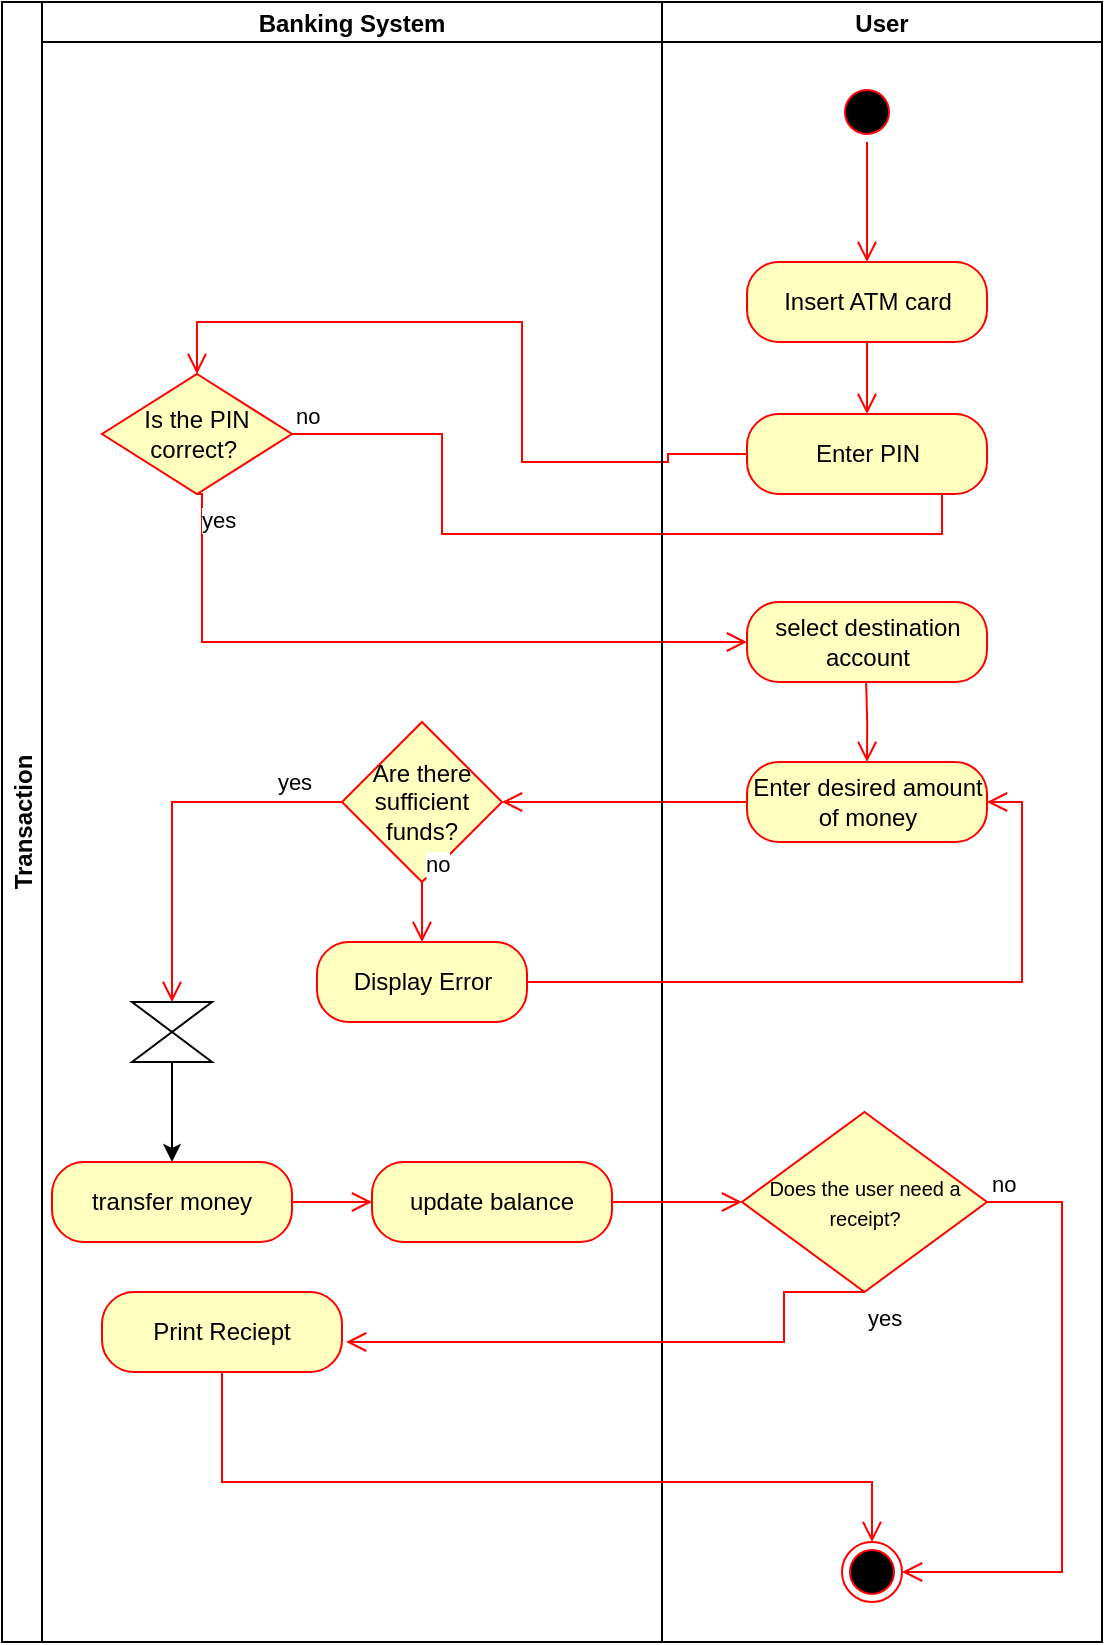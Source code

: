 <mxfile version="24.3.1" type="github">
  <diagram name="Page-1" id="0xEGlJvhAFHPblCupgJv">
    <mxGraphModel dx="2413" dy="1895" grid="1" gridSize="10" guides="1" tooltips="1" connect="1" arrows="1" fold="1" page="1" pageScale="1" pageWidth="850" pageHeight="1100" math="0" shadow="0">
      <root>
        <mxCell id="0" />
        <mxCell id="1" parent="0" />
        <mxCell id="W4o_OMUIAl7zwOc1OcBB-66" value="Transaction" style="swimlane;childLayout=stackLayout;resizeParent=1;resizeParentMax=0;startSize=20;horizontal=0;horizontalStack=1;" parent="1" vertex="1">
          <mxGeometry x="-670" y="-110" width="550" height="820" as="geometry" />
        </mxCell>
        <mxCell id="W4o_OMUIAl7zwOc1OcBB-38" value="" style="edgeStyle=orthogonalEdgeStyle;html=1;verticalAlign=bottom;endArrow=open;endSize=8;strokeColor=#ff0000;rounded=0;entryX=0.5;entryY=0;entryDx=0;entryDy=0;exitX=0;exitY=0.5;exitDx=0;exitDy=0;" parent="W4o_OMUIAl7zwOc1OcBB-66" source="W4o_OMUIAl7zwOc1OcBB-37" target="W4o_OMUIAl7zwOc1OcBB-39" edge="1">
          <mxGeometry relative="1" as="geometry">
            <mxPoint x="432.5" y="286" as="targetPoint" />
            <mxPoint x="450" y="230" as="sourcePoint" />
            <Array as="points">
              <mxPoint x="333" y="230" />
              <mxPoint x="260" y="230" />
              <mxPoint x="260" y="160" />
              <mxPoint x="97" y="160" />
            </Array>
          </mxGeometry>
        </mxCell>
        <mxCell id="W4o_OMUIAl7zwOc1OcBB-40" value="no" style="edgeStyle=orthogonalEdgeStyle;html=1;align=left;verticalAlign=bottom;endArrow=open;endSize=8;strokeColor=#ff0000;rounded=0;entryX=1;entryY=0.5;entryDx=0;entryDy=0;exitX=1;exitY=0.5;exitDx=0;exitDy=0;" parent="W4o_OMUIAl7zwOc1OcBB-66" source="W4o_OMUIAl7zwOc1OcBB-39" target="W4o_OMUIAl7zwOc1OcBB-37" edge="1">
          <mxGeometry x="-1" relative="1" as="geometry">
            <mxPoint x="577.5" y="226" as="targetPoint" />
            <Array as="points">
              <mxPoint x="220" y="216" />
              <mxPoint x="220" y="266" />
              <mxPoint x="470" y="266" />
              <mxPoint x="470" y="226" />
            </Array>
          </mxGeometry>
        </mxCell>
        <mxCell id="W4o_OMUIAl7zwOc1OcBB-48" value="yes" style="edgeStyle=orthogonalEdgeStyle;html=1;align=left;verticalAlign=top;endArrow=open;endSize=8;strokeColor=#ff0000;rounded=0;exitX=0.5;exitY=1;exitDx=0;exitDy=0;entryX=0;entryY=0.5;entryDx=0;entryDy=0;" parent="W4o_OMUIAl7zwOc1OcBB-66" source="W4o_OMUIAl7zwOc1OcBB-39" target="W4o_OMUIAl7zwOc1OcBB-43" edge="1">
          <mxGeometry x="-1" relative="1" as="geometry">
            <mxPoint x="360" y="320" as="targetPoint" />
            <mxPoint x="217.079" y="296.004" as="sourcePoint" />
            <Array as="points">
              <mxPoint x="100" y="246" />
              <mxPoint x="100" y="320" />
            </Array>
          </mxGeometry>
        </mxCell>
        <mxCell id="W4o_OMUIAl7zwOc1OcBB-68" value="Banking System" style="swimlane;startSize=20;" parent="W4o_OMUIAl7zwOc1OcBB-66" vertex="1">
          <mxGeometry x="20" width="310" height="820" as="geometry" />
        </mxCell>
        <mxCell id="W4o_OMUIAl7zwOc1OcBB-39" value="Is the PIN correct?&amp;nbsp;" style="rhombus;whiteSpace=wrap;html=1;fontColor=#000000;fillColor=#ffffc0;strokeColor=#ff0000;" parent="W4o_OMUIAl7zwOc1OcBB-68" vertex="1">
          <mxGeometry x="30" y="186" width="95" height="60" as="geometry" />
        </mxCell>
        <mxCell id="W4o_OMUIAl7zwOc1OcBB-82" value="Are there sufficient funds?" style="rhombus;whiteSpace=wrap;html=1;fontColor=#000000;fillColor=#ffffc0;strokeColor=#ff0000;" parent="W4o_OMUIAl7zwOc1OcBB-68" vertex="1">
          <mxGeometry x="150" y="360" width="80" height="80" as="geometry" />
        </mxCell>
        <mxCell id="W4o_OMUIAl7zwOc1OcBB-77" value="Display Error" style="rounded=1;whiteSpace=wrap;html=1;arcSize=40;fontColor=#000000;fillColor=#ffffc0;strokeColor=#ff0000;" parent="W4o_OMUIAl7zwOc1OcBB-68" vertex="1">
          <mxGeometry x="137.5" y="470" width="105" height="40" as="geometry" />
        </mxCell>
        <mxCell id="W4o_OMUIAl7zwOc1OcBB-88" value="transfer money" style="rounded=1;whiteSpace=wrap;html=1;arcSize=40;fontColor=#000000;fillColor=#ffffc0;strokeColor=#ff0000;" parent="W4o_OMUIAl7zwOc1OcBB-68" vertex="1">
          <mxGeometry x="5" y="580" width="120" height="40" as="geometry" />
        </mxCell>
        <mxCell id="W4o_OMUIAl7zwOc1OcBB-102" value="" style="edgeStyle=orthogonalEdgeStyle;rounded=0;orthogonalLoop=1;jettySize=auto;html=1;" parent="W4o_OMUIAl7zwOc1OcBB-68" source="W4o_OMUIAl7zwOc1OcBB-97" target="W4o_OMUIAl7zwOc1OcBB-88" edge="1">
          <mxGeometry relative="1" as="geometry" />
        </mxCell>
        <mxCell id="W4o_OMUIAl7zwOc1OcBB-97" value="" style="shape=collate;html=1;" parent="W4o_OMUIAl7zwOc1OcBB-68" vertex="1">
          <mxGeometry x="45" y="500" width="40" height="30" as="geometry" />
        </mxCell>
        <mxCell id="W4o_OMUIAl7zwOc1OcBB-106" value="Print Reciept" style="rounded=1;whiteSpace=wrap;html=1;arcSize=40;fontColor=#000000;fillColor=#ffffc0;strokeColor=#ff0000;" parent="W4o_OMUIAl7zwOc1OcBB-68" vertex="1">
          <mxGeometry x="30" y="645" width="120" height="40" as="geometry" />
        </mxCell>
        <mxCell id="W4o_OMUIAl7zwOc1OcBB-83" value="no" style="edgeStyle=orthogonalEdgeStyle;html=1;align=left;verticalAlign=bottom;endArrow=open;endSize=8;strokeColor=#ff0000;rounded=0;entryX=0.5;entryY=0;entryDx=0;entryDy=0;" parent="W4o_OMUIAl7zwOc1OcBB-68" target="W4o_OMUIAl7zwOc1OcBB-77" edge="1">
          <mxGeometry x="-1" relative="1" as="geometry">
            <mxPoint x="110" y="410" as="targetPoint" />
            <mxPoint x="190" y="440" as="sourcePoint" />
            <Array as="points">
              <mxPoint x="190" y="460" />
              <mxPoint x="190" y="460" />
            </Array>
          </mxGeometry>
        </mxCell>
        <mxCell id="W4o_OMUIAl7zwOc1OcBB-84" value="" style="edgeStyle=orthogonalEdgeStyle;html=1;align=left;verticalAlign=top;endArrow=open;endSize=8;strokeColor=#ff0000;rounded=0;entryX=0.5;entryY=0;entryDx=0;entryDy=0;exitX=0;exitY=0.5;exitDx=0;exitDy=0;" parent="W4o_OMUIAl7zwOc1OcBB-68" source="W4o_OMUIAl7zwOc1OcBB-82" target="W4o_OMUIAl7zwOc1OcBB-97" edge="1">
          <mxGeometry x="-1" relative="1" as="geometry">
            <mxPoint x="80" y="510" as="targetPoint" />
            <Array as="points">
              <mxPoint x="65" y="400" />
            </Array>
            <mxPoint x="40" y="390" as="sourcePoint" />
          </mxGeometry>
        </mxCell>
        <mxCell id="0RHafLPyLZX1zC-dJm05-4" value="yes" style="edgeLabel;html=1;align=center;verticalAlign=middle;resizable=0;points=[];" vertex="1" connectable="0" parent="W4o_OMUIAl7zwOc1OcBB-84">
          <mxGeometry x="-0.82" y="1" relative="1" as="geometry">
            <mxPoint x="-8" y="-11" as="offset" />
          </mxGeometry>
        </mxCell>
        <mxCell id="0RHafLPyLZX1zC-dJm05-2" value="update balance" style="rounded=1;whiteSpace=wrap;html=1;arcSize=40;fontColor=#000000;fillColor=#ffffc0;strokeColor=#ff0000;" vertex="1" parent="W4o_OMUIAl7zwOc1OcBB-68">
          <mxGeometry x="165" y="580" width="120" height="40" as="geometry" />
        </mxCell>
        <mxCell id="W4o_OMUIAl7zwOc1OcBB-95" value="" style="edgeStyle=orthogonalEdgeStyle;html=1;verticalAlign=bottom;endArrow=open;endSize=8;strokeColor=#ff0000;rounded=0;exitX=1;exitY=0.5;exitDx=0;exitDy=0;entryX=0;entryY=0.5;entryDx=0;entryDy=0;" parent="W4o_OMUIAl7zwOc1OcBB-68" source="W4o_OMUIAl7zwOc1OcBB-88" target="0RHafLPyLZX1zC-dJm05-2" edge="1">
          <mxGeometry relative="1" as="geometry">
            <mxPoint x="190" y="600" as="targetPoint" />
            <mxPoint x="260" y="470" as="sourcePoint" />
            <Array as="points" />
          </mxGeometry>
        </mxCell>
        <mxCell id="W4o_OMUIAl7zwOc1OcBB-80" value="" style="edgeStyle=orthogonalEdgeStyle;html=1;verticalAlign=bottom;endArrow=open;endSize=8;strokeColor=#ff0000;rounded=0;exitX=0;exitY=0.5;exitDx=0;exitDy=0;" parent="W4o_OMUIAl7zwOc1OcBB-66" source="W4o_OMUIAl7zwOc1OcBB-79" edge="1">
          <mxGeometry relative="1" as="geometry">
            <mxPoint x="250" y="400" as="targetPoint" />
            <mxPoint x="370" y="400" as="sourcePoint" />
            <Array as="points">
              <mxPoint x="320" y="400" />
              <mxPoint x="320" y="400" />
            </Array>
          </mxGeometry>
        </mxCell>
        <mxCell id="W4o_OMUIAl7zwOc1OcBB-69" value="User" style="swimlane;startSize=20;" parent="W4o_OMUIAl7zwOc1OcBB-66" vertex="1">
          <mxGeometry x="330" width="220" height="820" as="geometry" />
        </mxCell>
        <mxCell id="W4o_OMUIAl7zwOc1OcBB-32" value="" style="ellipse;html=1;shape=startState;fillColor=#000000;strokeColor=#ff0000;" parent="W4o_OMUIAl7zwOc1OcBB-69" vertex="1">
          <mxGeometry x="87.5" y="40" width="30" height="30" as="geometry" />
        </mxCell>
        <mxCell id="W4o_OMUIAl7zwOc1OcBB-33" value="" style="edgeStyle=orthogonalEdgeStyle;html=1;verticalAlign=bottom;endArrow=open;endSize=8;strokeColor=#ff0000;rounded=0;" parent="W4o_OMUIAl7zwOc1OcBB-69" source="W4o_OMUIAl7zwOc1OcBB-32" edge="1">
          <mxGeometry relative="1" as="geometry">
            <mxPoint x="102.5" y="130" as="targetPoint" />
          </mxGeometry>
        </mxCell>
        <mxCell id="W4o_OMUIAl7zwOc1OcBB-35" value="Insert ATM card" style="rounded=1;whiteSpace=wrap;html=1;arcSize=40;fontColor=#000000;fillColor=#ffffc0;strokeColor=#ff0000;" parent="W4o_OMUIAl7zwOc1OcBB-69" vertex="1">
          <mxGeometry x="42.5" y="130" width="120" height="40" as="geometry" />
        </mxCell>
        <mxCell id="W4o_OMUIAl7zwOc1OcBB-36" value="" style="edgeStyle=orthogonalEdgeStyle;html=1;verticalAlign=bottom;endArrow=open;endSize=8;strokeColor=#ff0000;rounded=0;entryX=0.5;entryY=0;entryDx=0;entryDy=0;" parent="W4o_OMUIAl7zwOc1OcBB-69" source="W4o_OMUIAl7zwOc1OcBB-35" target="W4o_OMUIAl7zwOc1OcBB-37" edge="1">
          <mxGeometry relative="1" as="geometry">
            <mxPoint x="102.5" y="230" as="targetPoint" />
          </mxGeometry>
        </mxCell>
        <mxCell id="W4o_OMUIAl7zwOc1OcBB-37" value="Enter PIN" style="rounded=1;whiteSpace=wrap;html=1;arcSize=40;fontColor=#000000;fillColor=#ffffc0;strokeColor=#ff0000;" parent="W4o_OMUIAl7zwOc1OcBB-69" vertex="1">
          <mxGeometry x="42.5" y="206" width="120" height="40" as="geometry" />
        </mxCell>
        <mxCell id="W4o_OMUIAl7zwOc1OcBB-43" value="select destination account" style="rounded=1;whiteSpace=wrap;html=1;arcSize=40;fontColor=#000000;fillColor=#ffffc0;strokeColor=#ff0000;" parent="W4o_OMUIAl7zwOc1OcBB-69" vertex="1">
          <mxGeometry x="42.5" y="300" width="120" height="40" as="geometry" />
        </mxCell>
        <mxCell id="W4o_OMUIAl7zwOc1OcBB-78" value="" style="edgeStyle=orthogonalEdgeStyle;html=1;verticalAlign=bottom;endArrow=open;endSize=8;strokeColor=#ff0000;rounded=0;entryX=0.5;entryY=0;entryDx=0;entryDy=0;" parent="W4o_OMUIAl7zwOc1OcBB-69" target="W4o_OMUIAl7zwOc1OcBB-79" edge="1">
          <mxGeometry relative="1" as="geometry">
            <mxPoint x="102.08" y="470" as="targetPoint" />
            <mxPoint x="102.08" y="340" as="sourcePoint" />
            <Array as="points" />
          </mxGeometry>
        </mxCell>
        <mxCell id="W4o_OMUIAl7zwOc1OcBB-79" value="Enter desired amount of money" style="rounded=1;whiteSpace=wrap;html=1;arcSize=40;fontColor=#000000;fillColor=#ffffc0;strokeColor=#ff0000;" parent="W4o_OMUIAl7zwOc1OcBB-69" vertex="1">
          <mxGeometry x="42.5" y="380" width="120" height="40" as="geometry" />
        </mxCell>
        <mxCell id="W4o_OMUIAl7zwOc1OcBB-42" value="" style="ellipse;html=1;shape=endState;fillColor=#000000;strokeColor=#ff0000;" parent="W4o_OMUIAl7zwOc1OcBB-69" vertex="1">
          <mxGeometry x="90" y="770" width="30" height="30" as="geometry" />
        </mxCell>
        <mxCell id="W4o_OMUIAl7zwOc1OcBB-103" value="&lt;span style=&quot;font-size: 10px;&quot;&gt;Does the user need a receipt?&lt;/span&gt;" style="rhombus;whiteSpace=wrap;html=1;fontColor=#000000;fillColor=#ffffc0;strokeColor=#ff0000;" parent="W4o_OMUIAl7zwOc1OcBB-69" vertex="1">
          <mxGeometry x="40" y="555" width="122.5" height="90" as="geometry" />
        </mxCell>
        <mxCell id="W4o_OMUIAl7zwOc1OcBB-104" value="no" style="edgeStyle=orthogonalEdgeStyle;html=1;align=left;verticalAlign=bottom;endArrow=open;endSize=8;strokeColor=#ff0000;rounded=0;entryX=1;entryY=0.5;entryDx=0;entryDy=0;exitX=1;exitY=0.5;exitDx=0;exitDy=0;" parent="W4o_OMUIAl7zwOc1OcBB-69" source="W4o_OMUIAl7zwOc1OcBB-103" target="W4o_OMUIAl7zwOc1OcBB-42" edge="1">
          <mxGeometry x="-1" relative="1" as="geometry">
            <mxPoint x="130.0" y="785.12" as="targetPoint" />
            <mxPoint x="168.68" y="600" as="sourcePoint" />
            <Array as="points">
              <mxPoint x="200" y="600" />
              <mxPoint x="200" y="785" />
            </Array>
          </mxGeometry>
        </mxCell>
        <mxCell id="W4o_OMUIAl7zwOc1OcBB-107" value="" style="edgeStyle=orthogonalEdgeStyle;html=1;verticalAlign=bottom;endArrow=open;endSize=8;strokeColor=#ff0000;rounded=0;entryX=0.5;entryY=0;entryDx=0;entryDy=0;" parent="W4o_OMUIAl7zwOc1OcBB-66" source="W4o_OMUIAl7zwOc1OcBB-106" target="W4o_OMUIAl7zwOc1OcBB-42" edge="1">
          <mxGeometry relative="1" as="geometry">
            <mxPoint x="340" y="750" as="targetPoint" />
            <Array as="points">
              <mxPoint x="340" y="740" />
              <mxPoint x="515" y="740" />
            </Array>
          </mxGeometry>
        </mxCell>
        <mxCell id="W4o_OMUIAl7zwOc1OcBB-105" value="yes" style="edgeStyle=orthogonalEdgeStyle;html=1;align=left;verticalAlign=top;endArrow=open;endSize=8;strokeColor=#ff0000;rounded=0;exitX=0.5;exitY=1;exitDx=0;exitDy=0;entryX=1.017;entryY=0.625;entryDx=0;entryDy=0;entryPerimeter=0;" parent="W4o_OMUIAl7zwOc1OcBB-66" source="W4o_OMUIAl7zwOc1OcBB-103" target="W4o_OMUIAl7zwOc1OcBB-106" edge="1">
          <mxGeometry x="-1" relative="1" as="geometry">
            <mxPoint x="260" y="630" as="targetPoint" />
            <mxPoint x="527.5" y="646" as="sourcePoint" />
            <Array as="points">
              <mxPoint x="391" y="670" />
            </Array>
          </mxGeometry>
        </mxCell>
        <mxCell id="0RHafLPyLZX1zC-dJm05-3" value="" style="edgeStyle=orthogonalEdgeStyle;html=1;verticalAlign=bottom;endArrow=open;endSize=8;strokeColor=#ff0000;rounded=0;exitX=1;exitY=0.5;exitDx=0;exitDy=0;entryX=1;entryY=0.5;entryDx=0;entryDy=0;" edge="1" source="W4o_OMUIAl7zwOc1OcBB-77" parent="W4o_OMUIAl7zwOc1OcBB-66" target="W4o_OMUIAl7zwOc1OcBB-79">
          <mxGeometry relative="1" as="geometry">
            <mxPoint x="470" y="400" as="targetPoint" />
            <mxPoint x="320" y="490" as="sourcePoint" />
            <Array as="points">
              <mxPoint x="510" y="490" />
              <mxPoint x="510" y="400" />
            </Array>
          </mxGeometry>
        </mxCell>
        <mxCell id="0RHafLPyLZX1zC-dJm05-7" value="" style="edgeStyle=orthogonalEdgeStyle;html=1;verticalAlign=bottom;endArrow=open;endSize=8;strokeColor=#ff0000;rounded=0;exitX=1;exitY=0.5;exitDx=0;exitDy=0;entryX=0;entryY=0.5;entryDx=0;entryDy=0;" edge="1" source="0RHafLPyLZX1zC-dJm05-2" parent="W4o_OMUIAl7zwOc1OcBB-66" target="W4o_OMUIAl7zwOc1OcBB-103">
          <mxGeometry relative="1" as="geometry">
            <mxPoint x="320" y="890" as="targetPoint" />
            <mxPoint x="360.034" y="600" as="sourcePoint" />
          </mxGeometry>
        </mxCell>
      </root>
    </mxGraphModel>
  </diagram>
</mxfile>

